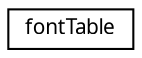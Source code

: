 digraph G
{
  edge [fontname="FreeSans.ttf",fontsize="10",labelfontname="FreeSans.ttf",labelfontsize="10"];
  node [fontname="FreeSans.ttf",fontsize="10",shape=record];
  rankdir=LR;
  Node1 [label="fontTable",height=0.2,width=0.4,color="black", fillcolor="white", style="filled",URL="$d5/de6/structfont_table.html"];
}
